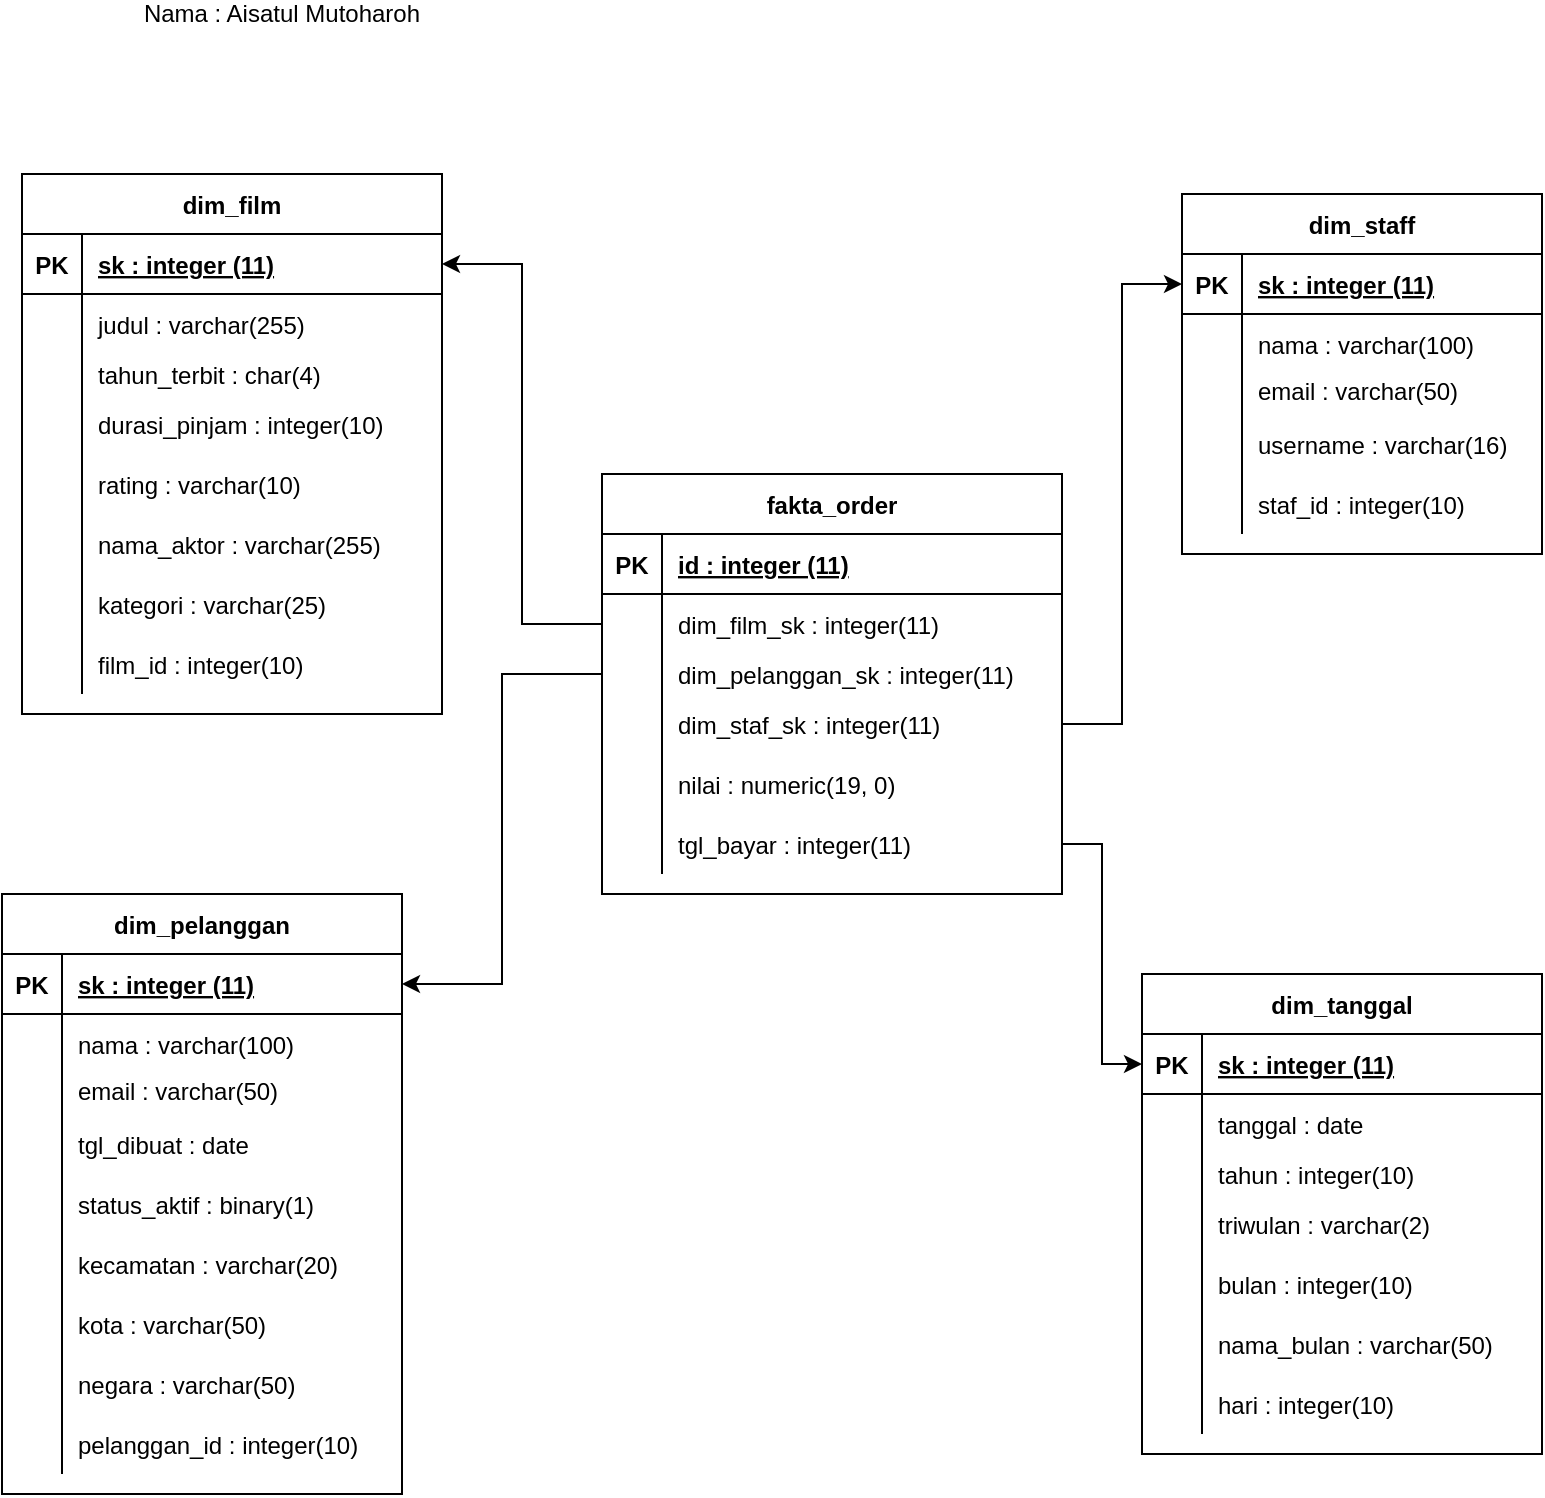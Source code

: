 <mxfile version="13.9.7" type="device"><diagram id="pVHG0COADs19fyNfU8eu" name="Page-1"><mxGraphModel dx="868" dy="463" grid="1" gridSize="10" guides="1" tooltips="1" connect="1" arrows="1" fold="1" page="1" pageScale="1" pageWidth="850" pageHeight="1100" math="0" shadow="0"><root><mxCell id="0"/><mxCell id="1" parent="0"/><mxCell id="FwsJBWVBoH8Nv9oEGIIZ-1" value="dim_staff" style="shape=table;startSize=30;container=1;collapsible=1;childLayout=tableLayout;fixedRows=1;rowLines=0;fontStyle=1;align=center;resizeLast=1;" parent="1" vertex="1"><mxGeometry x="640" y="210" width="180" height="180" as="geometry"/></mxCell><mxCell id="FwsJBWVBoH8Nv9oEGIIZ-2" value="" style="shape=partialRectangle;collapsible=0;dropTarget=0;pointerEvents=0;fillColor=none;top=0;left=0;bottom=1;right=0;points=[[0,0.5],[1,0.5]];portConstraint=eastwest;" parent="FwsJBWVBoH8Nv9oEGIIZ-1" vertex="1"><mxGeometry y="30" width="180" height="30" as="geometry"/></mxCell><mxCell id="FwsJBWVBoH8Nv9oEGIIZ-3" value="PK" style="shape=partialRectangle;connectable=0;fillColor=none;top=0;left=0;bottom=0;right=0;fontStyle=1;overflow=hidden;" parent="FwsJBWVBoH8Nv9oEGIIZ-2" vertex="1"><mxGeometry width="30" height="30" as="geometry"/></mxCell><mxCell id="FwsJBWVBoH8Nv9oEGIIZ-4" value="sk : integer (11)" style="shape=partialRectangle;connectable=0;fillColor=none;top=0;left=0;bottom=0;right=0;align=left;spacingLeft=6;fontStyle=5;overflow=hidden;" parent="FwsJBWVBoH8Nv9oEGIIZ-2" vertex="1"><mxGeometry x="30" width="150" height="30" as="geometry"/></mxCell><mxCell id="FwsJBWVBoH8Nv9oEGIIZ-5" value="" style="shape=partialRectangle;collapsible=0;dropTarget=0;pointerEvents=0;fillColor=none;top=0;left=0;bottom=0;right=0;points=[[0,0.5],[1,0.5]];portConstraint=eastwest;" parent="FwsJBWVBoH8Nv9oEGIIZ-1" vertex="1"><mxGeometry y="60" width="180" height="30" as="geometry"/></mxCell><mxCell id="FwsJBWVBoH8Nv9oEGIIZ-6" value="" style="shape=partialRectangle;connectable=0;fillColor=none;top=0;left=0;bottom=0;right=0;editable=1;overflow=hidden;" parent="FwsJBWVBoH8Nv9oEGIIZ-5" vertex="1"><mxGeometry width="30" height="30" as="geometry"/></mxCell><mxCell id="FwsJBWVBoH8Nv9oEGIIZ-7" value="nama : varchar(100)" style="shape=partialRectangle;connectable=0;fillColor=none;top=0;left=0;bottom=0;right=0;align=left;spacingLeft=6;overflow=hidden;" parent="FwsJBWVBoH8Nv9oEGIIZ-5" vertex="1"><mxGeometry x="30" width="150" height="30" as="geometry"/></mxCell><mxCell id="FwsJBWVBoH8Nv9oEGIIZ-8" value="" style="shape=partialRectangle;collapsible=0;dropTarget=0;pointerEvents=0;fillColor=none;top=0;left=0;bottom=0;right=0;points=[[0,0.5],[1,0.5]];portConstraint=eastwest;" parent="FwsJBWVBoH8Nv9oEGIIZ-1" vertex="1"><mxGeometry y="90" width="180" height="20" as="geometry"/></mxCell><mxCell id="FwsJBWVBoH8Nv9oEGIIZ-9" value="" style="shape=partialRectangle;connectable=0;fillColor=none;top=0;left=0;bottom=0;right=0;editable=1;overflow=hidden;" parent="FwsJBWVBoH8Nv9oEGIIZ-8" vertex="1"><mxGeometry width="30" height="20" as="geometry"/></mxCell><mxCell id="FwsJBWVBoH8Nv9oEGIIZ-10" value="email : varchar(50)&#10; " style="shape=partialRectangle;connectable=0;fillColor=none;top=0;left=0;bottom=0;right=0;align=left;spacingLeft=6;overflow=hidden;" parent="FwsJBWVBoH8Nv9oEGIIZ-8" vertex="1"><mxGeometry x="30" width="150" height="20" as="geometry"/></mxCell><mxCell id="FwsJBWVBoH8Nv9oEGIIZ-11" value="" style="shape=partialRectangle;collapsible=0;dropTarget=0;pointerEvents=0;fillColor=none;top=0;left=0;bottom=0;right=0;points=[[0,0.5],[1,0.5]];portConstraint=eastwest;" parent="FwsJBWVBoH8Nv9oEGIIZ-1" vertex="1"><mxGeometry y="110" width="180" height="30" as="geometry"/></mxCell><mxCell id="FwsJBWVBoH8Nv9oEGIIZ-12" value="" style="shape=partialRectangle;connectable=0;fillColor=none;top=0;left=0;bottom=0;right=0;editable=1;overflow=hidden;" parent="FwsJBWVBoH8Nv9oEGIIZ-11" vertex="1"><mxGeometry width="30" height="30" as="geometry"/></mxCell><mxCell id="FwsJBWVBoH8Nv9oEGIIZ-13" value="username : varchar(16)" style="shape=partialRectangle;connectable=0;fillColor=none;top=0;left=0;bottom=0;right=0;align=left;spacingLeft=6;overflow=hidden;" parent="FwsJBWVBoH8Nv9oEGIIZ-11" vertex="1"><mxGeometry x="30" width="150" height="30" as="geometry"/></mxCell><mxCell id="FwsJBWVBoH8Nv9oEGIIZ-14" value="" style="shape=partialRectangle;collapsible=0;dropTarget=0;pointerEvents=0;fillColor=none;top=0;left=0;bottom=0;right=0;points=[[0,0.5],[1,0.5]];portConstraint=eastwest;" parent="FwsJBWVBoH8Nv9oEGIIZ-1" vertex="1"><mxGeometry y="140" width="180" height="30" as="geometry"/></mxCell><mxCell id="FwsJBWVBoH8Nv9oEGIIZ-15" value="" style="shape=partialRectangle;connectable=0;fillColor=none;top=0;left=0;bottom=0;right=0;editable=1;overflow=hidden;" parent="FwsJBWVBoH8Nv9oEGIIZ-14" vertex="1"><mxGeometry width="30" height="30" as="geometry"/></mxCell><mxCell id="FwsJBWVBoH8Nv9oEGIIZ-16" value="staf_id : integer(10)" style="shape=partialRectangle;connectable=0;fillColor=none;top=0;left=0;bottom=0;right=0;align=left;spacingLeft=6;overflow=hidden;" parent="FwsJBWVBoH8Nv9oEGIIZ-14" vertex="1"><mxGeometry x="30" width="150" height="30" as="geometry"/></mxCell><mxCell id="FwsJBWVBoH8Nv9oEGIIZ-17" value="dim_pelanggan" style="shape=table;startSize=30;container=1;collapsible=1;childLayout=tableLayout;fixedRows=1;rowLines=0;fontStyle=1;align=center;resizeLast=1;" parent="1" vertex="1"><mxGeometry x="50" y="560" width="200" height="300" as="geometry"/></mxCell><mxCell id="FwsJBWVBoH8Nv9oEGIIZ-18" value="" style="shape=partialRectangle;collapsible=0;dropTarget=0;pointerEvents=0;fillColor=none;top=0;left=0;bottom=1;right=0;points=[[0,0.5],[1,0.5]];portConstraint=eastwest;" parent="FwsJBWVBoH8Nv9oEGIIZ-17" vertex="1"><mxGeometry y="30" width="200" height="30" as="geometry"/></mxCell><mxCell id="FwsJBWVBoH8Nv9oEGIIZ-19" value="PK" style="shape=partialRectangle;connectable=0;fillColor=none;top=0;left=0;bottom=0;right=0;fontStyle=1;overflow=hidden;" parent="FwsJBWVBoH8Nv9oEGIIZ-18" vertex="1"><mxGeometry width="30" height="30" as="geometry"/></mxCell><mxCell id="FwsJBWVBoH8Nv9oEGIIZ-20" value="sk : integer (11)" style="shape=partialRectangle;connectable=0;fillColor=none;top=0;left=0;bottom=0;right=0;align=left;spacingLeft=6;fontStyle=5;overflow=hidden;" parent="FwsJBWVBoH8Nv9oEGIIZ-18" vertex="1"><mxGeometry x="30" width="170" height="30" as="geometry"/></mxCell><mxCell id="FwsJBWVBoH8Nv9oEGIIZ-21" value="" style="shape=partialRectangle;collapsible=0;dropTarget=0;pointerEvents=0;fillColor=none;top=0;left=0;bottom=0;right=0;points=[[0,0.5],[1,0.5]];portConstraint=eastwest;" parent="FwsJBWVBoH8Nv9oEGIIZ-17" vertex="1"><mxGeometry y="60" width="200" height="30" as="geometry"/></mxCell><mxCell id="FwsJBWVBoH8Nv9oEGIIZ-22" value="" style="shape=partialRectangle;connectable=0;fillColor=none;top=0;left=0;bottom=0;right=0;editable=1;overflow=hidden;" parent="FwsJBWVBoH8Nv9oEGIIZ-21" vertex="1"><mxGeometry width="30" height="30" as="geometry"/></mxCell><mxCell id="FwsJBWVBoH8Nv9oEGIIZ-23" value="nama : varchar(100)" style="shape=partialRectangle;connectable=0;fillColor=none;top=0;left=0;bottom=0;right=0;align=left;spacingLeft=6;overflow=hidden;" parent="FwsJBWVBoH8Nv9oEGIIZ-21" vertex="1"><mxGeometry x="30" width="170" height="30" as="geometry"/></mxCell><mxCell id="FwsJBWVBoH8Nv9oEGIIZ-24" value="" style="shape=partialRectangle;collapsible=0;dropTarget=0;pointerEvents=0;fillColor=none;top=0;left=0;bottom=0;right=0;points=[[0,0.5],[1,0.5]];portConstraint=eastwest;" parent="FwsJBWVBoH8Nv9oEGIIZ-17" vertex="1"><mxGeometry y="90" width="200" height="20" as="geometry"/></mxCell><mxCell id="FwsJBWVBoH8Nv9oEGIIZ-25" value="" style="shape=partialRectangle;connectable=0;fillColor=none;top=0;left=0;bottom=0;right=0;editable=1;overflow=hidden;" parent="FwsJBWVBoH8Nv9oEGIIZ-24" vertex="1"><mxGeometry width="30" height="20" as="geometry"/></mxCell><mxCell id="FwsJBWVBoH8Nv9oEGIIZ-26" value="email : varchar(50)&#10; " style="shape=partialRectangle;connectable=0;fillColor=none;top=0;left=0;bottom=0;right=0;align=left;spacingLeft=6;overflow=hidden;" parent="FwsJBWVBoH8Nv9oEGIIZ-24" vertex="1"><mxGeometry x="30" width="170" height="20" as="geometry"/></mxCell><mxCell id="FwsJBWVBoH8Nv9oEGIIZ-27" value="" style="shape=partialRectangle;collapsible=0;dropTarget=0;pointerEvents=0;fillColor=none;top=0;left=0;bottom=0;right=0;points=[[0,0.5],[1,0.5]];portConstraint=eastwest;" parent="FwsJBWVBoH8Nv9oEGIIZ-17" vertex="1"><mxGeometry y="110" width="200" height="30" as="geometry"/></mxCell><mxCell id="FwsJBWVBoH8Nv9oEGIIZ-28" value="" style="shape=partialRectangle;connectable=0;fillColor=none;top=0;left=0;bottom=0;right=0;editable=1;overflow=hidden;" parent="FwsJBWVBoH8Nv9oEGIIZ-27" vertex="1"><mxGeometry width="30" height="30" as="geometry"/></mxCell><mxCell id="FwsJBWVBoH8Nv9oEGIIZ-29" value="tgl_dibuat : date" style="shape=partialRectangle;connectable=0;fillColor=none;top=0;left=0;bottom=0;right=0;align=left;spacingLeft=6;overflow=hidden;" parent="FwsJBWVBoH8Nv9oEGIIZ-27" vertex="1"><mxGeometry x="30" width="170" height="30" as="geometry"/></mxCell><mxCell id="FwsJBWVBoH8Nv9oEGIIZ-30" value="" style="shape=partialRectangle;collapsible=0;dropTarget=0;pointerEvents=0;fillColor=none;top=0;left=0;bottom=0;right=0;points=[[0,0.5],[1,0.5]];portConstraint=eastwest;" parent="FwsJBWVBoH8Nv9oEGIIZ-17" vertex="1"><mxGeometry y="140" width="200" height="30" as="geometry"/></mxCell><mxCell id="FwsJBWVBoH8Nv9oEGIIZ-31" value="" style="shape=partialRectangle;connectable=0;fillColor=none;top=0;left=0;bottom=0;right=0;editable=1;overflow=hidden;" parent="FwsJBWVBoH8Nv9oEGIIZ-30" vertex="1"><mxGeometry width="30" height="30" as="geometry"/></mxCell><mxCell id="FwsJBWVBoH8Nv9oEGIIZ-32" value="status_aktif : binary(1)" style="shape=partialRectangle;connectable=0;fillColor=none;top=0;left=0;bottom=0;right=0;align=left;spacingLeft=6;overflow=hidden;" parent="FwsJBWVBoH8Nv9oEGIIZ-30" vertex="1"><mxGeometry x="30" width="170" height="30" as="geometry"/></mxCell><mxCell id="FwsJBWVBoH8Nv9oEGIIZ-33" value="" style="shape=partialRectangle;collapsible=0;dropTarget=0;pointerEvents=0;fillColor=none;top=0;left=0;bottom=0;right=0;points=[[0,0.5],[1,0.5]];portConstraint=eastwest;" parent="FwsJBWVBoH8Nv9oEGIIZ-17" vertex="1"><mxGeometry y="170" width="200" height="30" as="geometry"/></mxCell><mxCell id="FwsJBWVBoH8Nv9oEGIIZ-34" value="" style="shape=partialRectangle;connectable=0;fillColor=none;top=0;left=0;bottom=0;right=0;editable=1;overflow=hidden;" parent="FwsJBWVBoH8Nv9oEGIIZ-33" vertex="1"><mxGeometry width="30" height="30" as="geometry"/></mxCell><mxCell id="FwsJBWVBoH8Nv9oEGIIZ-35" value="kecamatan : varchar(20)" style="shape=partialRectangle;connectable=0;fillColor=none;top=0;left=0;bottom=0;right=0;align=left;spacingLeft=6;overflow=hidden;" parent="FwsJBWVBoH8Nv9oEGIIZ-33" vertex="1"><mxGeometry x="30" width="170" height="30" as="geometry"/></mxCell><mxCell id="FwsJBWVBoH8Nv9oEGIIZ-36" value="" style="shape=partialRectangle;collapsible=0;dropTarget=0;pointerEvents=0;fillColor=none;top=0;left=0;bottom=0;right=0;points=[[0,0.5],[1,0.5]];portConstraint=eastwest;" parent="FwsJBWVBoH8Nv9oEGIIZ-17" vertex="1"><mxGeometry y="200" width="200" height="30" as="geometry"/></mxCell><mxCell id="FwsJBWVBoH8Nv9oEGIIZ-37" value="" style="shape=partialRectangle;connectable=0;fillColor=none;top=0;left=0;bottom=0;right=0;editable=1;overflow=hidden;" parent="FwsJBWVBoH8Nv9oEGIIZ-36" vertex="1"><mxGeometry width="30" height="30" as="geometry"/></mxCell><mxCell id="FwsJBWVBoH8Nv9oEGIIZ-38" value="kota : varchar(50)" style="shape=partialRectangle;connectable=0;fillColor=none;top=0;left=0;bottom=0;right=0;align=left;spacingLeft=6;overflow=hidden;" parent="FwsJBWVBoH8Nv9oEGIIZ-36" vertex="1"><mxGeometry x="30" width="170" height="30" as="geometry"/></mxCell><mxCell id="FwsJBWVBoH8Nv9oEGIIZ-39" value="" style="shape=partialRectangle;collapsible=0;dropTarget=0;pointerEvents=0;fillColor=none;top=0;left=0;bottom=0;right=0;points=[[0,0.5],[1,0.5]];portConstraint=eastwest;" parent="FwsJBWVBoH8Nv9oEGIIZ-17" vertex="1"><mxGeometry y="230" width="200" height="30" as="geometry"/></mxCell><mxCell id="FwsJBWVBoH8Nv9oEGIIZ-40" value="" style="shape=partialRectangle;connectable=0;fillColor=none;top=0;left=0;bottom=0;right=0;editable=1;overflow=hidden;" parent="FwsJBWVBoH8Nv9oEGIIZ-39" vertex="1"><mxGeometry width="30" height="30" as="geometry"/></mxCell><mxCell id="FwsJBWVBoH8Nv9oEGIIZ-41" value="negara : varchar(50)" style="shape=partialRectangle;connectable=0;fillColor=none;top=0;left=0;bottom=0;right=0;align=left;spacingLeft=6;overflow=hidden;" parent="FwsJBWVBoH8Nv9oEGIIZ-39" vertex="1"><mxGeometry x="30" width="170" height="30" as="geometry"/></mxCell><mxCell id="FwsJBWVBoH8Nv9oEGIIZ-42" value="" style="shape=partialRectangle;collapsible=0;dropTarget=0;pointerEvents=0;fillColor=none;top=0;left=0;bottom=0;right=0;points=[[0,0.5],[1,0.5]];portConstraint=eastwest;" parent="FwsJBWVBoH8Nv9oEGIIZ-17" vertex="1"><mxGeometry y="260" width="200" height="30" as="geometry"/></mxCell><mxCell id="FwsJBWVBoH8Nv9oEGIIZ-43" value="" style="shape=partialRectangle;connectable=0;fillColor=none;top=0;left=0;bottom=0;right=0;editable=1;overflow=hidden;" parent="FwsJBWVBoH8Nv9oEGIIZ-42" vertex="1"><mxGeometry width="30" height="30" as="geometry"/></mxCell><mxCell id="FwsJBWVBoH8Nv9oEGIIZ-44" value="pelanggan_id : integer(10) " style="shape=partialRectangle;connectable=0;fillColor=none;top=0;left=0;bottom=0;right=0;align=left;spacingLeft=6;overflow=hidden;" parent="FwsJBWVBoH8Nv9oEGIIZ-42" vertex="1"><mxGeometry x="30" width="170" height="30" as="geometry"/></mxCell><mxCell id="FwsJBWVBoH8Nv9oEGIIZ-74" value="dim_tanggal" style="shape=table;startSize=30;container=1;collapsible=1;childLayout=tableLayout;fixedRows=1;rowLines=0;fontStyle=1;align=center;resizeLast=1;" parent="1" vertex="1"><mxGeometry x="620" y="600" width="200" height="240" as="geometry"/></mxCell><mxCell id="FwsJBWVBoH8Nv9oEGIIZ-75" value="" style="shape=partialRectangle;collapsible=0;dropTarget=0;pointerEvents=0;fillColor=none;top=0;left=0;bottom=1;right=0;points=[[0,0.5],[1,0.5]];portConstraint=eastwest;" parent="FwsJBWVBoH8Nv9oEGIIZ-74" vertex="1"><mxGeometry y="30" width="200" height="30" as="geometry"/></mxCell><mxCell id="FwsJBWVBoH8Nv9oEGIIZ-76" value="PK" style="shape=partialRectangle;connectable=0;fillColor=none;top=0;left=0;bottom=0;right=0;fontStyle=1;overflow=hidden;" parent="FwsJBWVBoH8Nv9oEGIIZ-75" vertex="1"><mxGeometry width="30" height="30" as="geometry"/></mxCell><mxCell id="FwsJBWVBoH8Nv9oEGIIZ-77" value="sk : integer (11)" style="shape=partialRectangle;connectable=0;fillColor=none;top=0;left=0;bottom=0;right=0;align=left;spacingLeft=6;fontStyle=5;overflow=hidden;" parent="FwsJBWVBoH8Nv9oEGIIZ-75" vertex="1"><mxGeometry x="30" width="170" height="30" as="geometry"/></mxCell><mxCell id="FwsJBWVBoH8Nv9oEGIIZ-78" value="" style="shape=partialRectangle;collapsible=0;dropTarget=0;pointerEvents=0;fillColor=none;top=0;left=0;bottom=0;right=0;points=[[0,0.5],[1,0.5]];portConstraint=eastwest;" parent="FwsJBWVBoH8Nv9oEGIIZ-74" vertex="1"><mxGeometry y="60" width="200" height="30" as="geometry"/></mxCell><mxCell id="FwsJBWVBoH8Nv9oEGIIZ-79" value="" style="shape=partialRectangle;connectable=0;fillColor=none;top=0;left=0;bottom=0;right=0;editable=1;overflow=hidden;" parent="FwsJBWVBoH8Nv9oEGIIZ-78" vertex="1"><mxGeometry width="30" height="30" as="geometry"/></mxCell><mxCell id="FwsJBWVBoH8Nv9oEGIIZ-80" value="tanggal : date" style="shape=partialRectangle;connectable=0;fillColor=none;top=0;left=0;bottom=0;right=0;align=left;spacingLeft=6;overflow=hidden;" parent="FwsJBWVBoH8Nv9oEGIIZ-78" vertex="1"><mxGeometry x="30" width="170" height="30" as="geometry"/></mxCell><mxCell id="FwsJBWVBoH8Nv9oEGIIZ-81" value="" style="shape=partialRectangle;collapsible=0;dropTarget=0;pointerEvents=0;fillColor=none;top=0;left=0;bottom=0;right=0;points=[[0,0.5],[1,0.5]];portConstraint=eastwest;" parent="FwsJBWVBoH8Nv9oEGIIZ-74" vertex="1"><mxGeometry y="90" width="200" height="20" as="geometry"/></mxCell><mxCell id="FwsJBWVBoH8Nv9oEGIIZ-82" value="" style="shape=partialRectangle;connectable=0;fillColor=none;top=0;left=0;bottom=0;right=0;editable=1;overflow=hidden;" parent="FwsJBWVBoH8Nv9oEGIIZ-81" vertex="1"><mxGeometry width="30" height="20" as="geometry"/></mxCell><mxCell id="FwsJBWVBoH8Nv9oEGIIZ-83" value="tahun : integer(10)" style="shape=partialRectangle;connectable=0;fillColor=none;top=0;left=0;bottom=0;right=0;align=left;spacingLeft=6;overflow=hidden;" parent="FwsJBWVBoH8Nv9oEGIIZ-81" vertex="1"><mxGeometry x="30" width="170" height="20" as="geometry"/></mxCell><mxCell id="FwsJBWVBoH8Nv9oEGIIZ-84" value="" style="shape=partialRectangle;collapsible=0;dropTarget=0;pointerEvents=0;fillColor=none;top=0;left=0;bottom=0;right=0;points=[[0,0.5],[1,0.5]];portConstraint=eastwest;" parent="FwsJBWVBoH8Nv9oEGIIZ-74" vertex="1"><mxGeometry y="110" width="200" height="30" as="geometry"/></mxCell><mxCell id="FwsJBWVBoH8Nv9oEGIIZ-85" value="" style="shape=partialRectangle;connectable=0;fillColor=none;top=0;left=0;bottom=0;right=0;editable=1;overflow=hidden;" parent="FwsJBWVBoH8Nv9oEGIIZ-84" vertex="1"><mxGeometry width="30" height="30" as="geometry"/></mxCell><mxCell id="FwsJBWVBoH8Nv9oEGIIZ-86" value="triwulan : varchar(2)" style="shape=partialRectangle;connectable=0;fillColor=none;top=0;left=0;bottom=0;right=0;align=left;spacingLeft=6;overflow=hidden;" parent="FwsJBWVBoH8Nv9oEGIIZ-84" vertex="1"><mxGeometry x="30" width="170" height="30" as="geometry"/></mxCell><mxCell id="FwsJBWVBoH8Nv9oEGIIZ-87" value="" style="shape=partialRectangle;collapsible=0;dropTarget=0;pointerEvents=0;fillColor=none;top=0;left=0;bottom=0;right=0;points=[[0,0.5],[1,0.5]];portConstraint=eastwest;" parent="FwsJBWVBoH8Nv9oEGIIZ-74" vertex="1"><mxGeometry y="140" width="200" height="30" as="geometry"/></mxCell><mxCell id="FwsJBWVBoH8Nv9oEGIIZ-88" value="" style="shape=partialRectangle;connectable=0;fillColor=none;top=0;left=0;bottom=0;right=0;editable=1;overflow=hidden;" parent="FwsJBWVBoH8Nv9oEGIIZ-87" vertex="1"><mxGeometry width="30" height="30" as="geometry"/></mxCell><mxCell id="FwsJBWVBoH8Nv9oEGIIZ-89" value="bulan : integer(10)" style="shape=partialRectangle;connectable=0;fillColor=none;top=0;left=0;bottom=0;right=0;align=left;spacingLeft=6;overflow=hidden;" parent="FwsJBWVBoH8Nv9oEGIIZ-87" vertex="1"><mxGeometry x="30" width="170" height="30" as="geometry"/></mxCell><mxCell id="FwsJBWVBoH8Nv9oEGIIZ-90" value="" style="shape=partialRectangle;collapsible=0;dropTarget=0;pointerEvents=0;fillColor=none;top=0;left=0;bottom=0;right=0;points=[[0,0.5],[1,0.5]];portConstraint=eastwest;" parent="FwsJBWVBoH8Nv9oEGIIZ-74" vertex="1"><mxGeometry y="170" width="200" height="30" as="geometry"/></mxCell><mxCell id="FwsJBWVBoH8Nv9oEGIIZ-91" value="" style="shape=partialRectangle;connectable=0;fillColor=none;top=0;left=0;bottom=0;right=0;editable=1;overflow=hidden;" parent="FwsJBWVBoH8Nv9oEGIIZ-90" vertex="1"><mxGeometry width="30" height="30" as="geometry"/></mxCell><mxCell id="FwsJBWVBoH8Nv9oEGIIZ-92" value="nama_bulan : varchar(50)" style="shape=partialRectangle;connectable=0;fillColor=none;top=0;left=0;bottom=0;right=0;align=left;spacingLeft=6;overflow=hidden;" parent="FwsJBWVBoH8Nv9oEGIIZ-90" vertex="1"><mxGeometry x="30" width="170" height="30" as="geometry"/></mxCell><mxCell id="FwsJBWVBoH8Nv9oEGIIZ-93" value="" style="shape=partialRectangle;collapsible=0;dropTarget=0;pointerEvents=0;fillColor=none;top=0;left=0;bottom=0;right=0;points=[[0,0.5],[1,0.5]];portConstraint=eastwest;" parent="FwsJBWVBoH8Nv9oEGIIZ-74" vertex="1"><mxGeometry y="200" width="200" height="30" as="geometry"/></mxCell><mxCell id="FwsJBWVBoH8Nv9oEGIIZ-94" value="" style="shape=partialRectangle;connectable=0;fillColor=none;top=0;left=0;bottom=0;right=0;editable=1;overflow=hidden;" parent="FwsJBWVBoH8Nv9oEGIIZ-93" vertex="1"><mxGeometry width="30" height="30" as="geometry"/></mxCell><mxCell id="FwsJBWVBoH8Nv9oEGIIZ-95" value="hari : integer(10)" style="shape=partialRectangle;connectable=0;fillColor=none;top=0;left=0;bottom=0;right=0;align=left;spacingLeft=6;overflow=hidden;" parent="FwsJBWVBoH8Nv9oEGIIZ-93" vertex="1"><mxGeometry x="30" width="170" height="30" as="geometry"/></mxCell><mxCell id="FwsJBWVBoH8Nv9oEGIIZ-96" value="dim_film" style="shape=table;startSize=30;container=1;collapsible=1;childLayout=tableLayout;fixedRows=1;rowLines=0;fontStyle=1;align=center;resizeLast=1;" parent="1" vertex="1"><mxGeometry x="60" y="200" width="210" height="270" as="geometry"/></mxCell><mxCell id="FwsJBWVBoH8Nv9oEGIIZ-97" value="" style="shape=partialRectangle;collapsible=0;dropTarget=0;pointerEvents=0;fillColor=none;top=0;left=0;bottom=1;right=0;points=[[0,0.5],[1,0.5]];portConstraint=eastwest;" parent="FwsJBWVBoH8Nv9oEGIIZ-96" vertex="1"><mxGeometry y="30" width="210" height="30" as="geometry"/></mxCell><mxCell id="FwsJBWVBoH8Nv9oEGIIZ-98" value="PK" style="shape=partialRectangle;connectable=0;fillColor=none;top=0;left=0;bottom=0;right=0;fontStyle=1;overflow=hidden;" parent="FwsJBWVBoH8Nv9oEGIIZ-97" vertex="1"><mxGeometry width="30" height="30" as="geometry"/></mxCell><mxCell id="FwsJBWVBoH8Nv9oEGIIZ-99" value="sk : integer (11)" style="shape=partialRectangle;connectable=0;fillColor=none;top=0;left=0;bottom=0;right=0;align=left;spacingLeft=6;fontStyle=5;overflow=hidden;" parent="FwsJBWVBoH8Nv9oEGIIZ-97" vertex="1"><mxGeometry x="30" width="180" height="30" as="geometry"/></mxCell><mxCell id="FwsJBWVBoH8Nv9oEGIIZ-100" value="" style="shape=partialRectangle;collapsible=0;dropTarget=0;pointerEvents=0;fillColor=none;top=0;left=0;bottom=0;right=0;points=[[0,0.5],[1,0.5]];portConstraint=eastwest;" parent="FwsJBWVBoH8Nv9oEGIIZ-96" vertex="1"><mxGeometry y="60" width="210" height="30" as="geometry"/></mxCell><mxCell id="FwsJBWVBoH8Nv9oEGIIZ-101" value="" style="shape=partialRectangle;connectable=0;fillColor=none;top=0;left=0;bottom=0;right=0;editable=1;overflow=hidden;" parent="FwsJBWVBoH8Nv9oEGIIZ-100" vertex="1"><mxGeometry width="30" height="30" as="geometry"/></mxCell><mxCell id="FwsJBWVBoH8Nv9oEGIIZ-102" value="judul : varchar(255)" style="shape=partialRectangle;connectable=0;fillColor=none;top=0;left=0;bottom=0;right=0;align=left;spacingLeft=6;overflow=hidden;" parent="FwsJBWVBoH8Nv9oEGIIZ-100" vertex="1"><mxGeometry x="30" width="180" height="30" as="geometry"/></mxCell><mxCell id="FwsJBWVBoH8Nv9oEGIIZ-103" value="" style="shape=partialRectangle;collapsible=0;dropTarget=0;pointerEvents=0;fillColor=none;top=0;left=0;bottom=0;right=0;points=[[0,0.5],[1,0.5]];portConstraint=eastwest;" parent="FwsJBWVBoH8Nv9oEGIIZ-96" vertex="1"><mxGeometry y="90" width="210" height="20" as="geometry"/></mxCell><mxCell id="FwsJBWVBoH8Nv9oEGIIZ-104" value="" style="shape=partialRectangle;connectable=0;fillColor=none;top=0;left=0;bottom=0;right=0;editable=1;overflow=hidden;" parent="FwsJBWVBoH8Nv9oEGIIZ-103" vertex="1"><mxGeometry width="30" height="20" as="geometry"/></mxCell><mxCell id="FwsJBWVBoH8Nv9oEGIIZ-105" value="tahun_terbit : char(4)" style="shape=partialRectangle;connectable=0;fillColor=none;top=0;left=0;bottom=0;right=0;align=left;spacingLeft=6;overflow=hidden;" parent="FwsJBWVBoH8Nv9oEGIIZ-103" vertex="1"><mxGeometry x="30" width="180" height="20" as="geometry"/></mxCell><mxCell id="FwsJBWVBoH8Nv9oEGIIZ-106" value="" style="shape=partialRectangle;collapsible=0;dropTarget=0;pointerEvents=0;fillColor=none;top=0;left=0;bottom=0;right=0;points=[[0,0.5],[1,0.5]];portConstraint=eastwest;" parent="FwsJBWVBoH8Nv9oEGIIZ-96" vertex="1"><mxGeometry y="110" width="210" height="30" as="geometry"/></mxCell><mxCell id="FwsJBWVBoH8Nv9oEGIIZ-107" value="" style="shape=partialRectangle;connectable=0;fillColor=none;top=0;left=0;bottom=0;right=0;editable=1;overflow=hidden;" parent="FwsJBWVBoH8Nv9oEGIIZ-106" vertex="1"><mxGeometry width="30" height="30" as="geometry"/></mxCell><mxCell id="FwsJBWVBoH8Nv9oEGIIZ-108" value="durasi_pinjam : integer(10)" style="shape=partialRectangle;connectable=0;fillColor=none;top=0;left=0;bottom=0;right=0;align=left;spacingLeft=6;overflow=hidden;" parent="FwsJBWVBoH8Nv9oEGIIZ-106" vertex="1"><mxGeometry x="30" width="180" height="30" as="geometry"/></mxCell><mxCell id="FwsJBWVBoH8Nv9oEGIIZ-109" value="" style="shape=partialRectangle;collapsible=0;dropTarget=0;pointerEvents=0;fillColor=none;top=0;left=0;bottom=0;right=0;points=[[0,0.5],[1,0.5]];portConstraint=eastwest;" parent="FwsJBWVBoH8Nv9oEGIIZ-96" vertex="1"><mxGeometry y="140" width="210" height="30" as="geometry"/></mxCell><mxCell id="FwsJBWVBoH8Nv9oEGIIZ-110" value="" style="shape=partialRectangle;connectable=0;fillColor=none;top=0;left=0;bottom=0;right=0;editable=1;overflow=hidden;" parent="FwsJBWVBoH8Nv9oEGIIZ-109" vertex="1"><mxGeometry width="30" height="30" as="geometry"/></mxCell><mxCell id="FwsJBWVBoH8Nv9oEGIIZ-111" value="rating : varchar(10)" style="shape=partialRectangle;connectable=0;fillColor=none;top=0;left=0;bottom=0;right=0;align=left;spacingLeft=6;overflow=hidden;" parent="FwsJBWVBoH8Nv9oEGIIZ-109" vertex="1"><mxGeometry x="30" width="180" height="30" as="geometry"/></mxCell><mxCell id="FwsJBWVBoH8Nv9oEGIIZ-112" value="" style="shape=partialRectangle;collapsible=0;dropTarget=0;pointerEvents=0;fillColor=none;top=0;left=0;bottom=0;right=0;points=[[0,0.5],[1,0.5]];portConstraint=eastwest;" parent="FwsJBWVBoH8Nv9oEGIIZ-96" vertex="1"><mxGeometry y="170" width="210" height="30" as="geometry"/></mxCell><mxCell id="FwsJBWVBoH8Nv9oEGIIZ-113" value="" style="shape=partialRectangle;connectable=0;fillColor=none;top=0;left=0;bottom=0;right=0;editable=1;overflow=hidden;" parent="FwsJBWVBoH8Nv9oEGIIZ-112" vertex="1"><mxGeometry width="30" height="30" as="geometry"/></mxCell><mxCell id="FwsJBWVBoH8Nv9oEGIIZ-114" value="nama_aktor : varchar(255)" style="shape=partialRectangle;connectable=0;fillColor=none;top=0;left=0;bottom=0;right=0;align=left;spacingLeft=6;overflow=hidden;" parent="FwsJBWVBoH8Nv9oEGIIZ-112" vertex="1"><mxGeometry x="30" width="180" height="30" as="geometry"/></mxCell><mxCell id="FwsJBWVBoH8Nv9oEGIIZ-115" value="" style="shape=partialRectangle;collapsible=0;dropTarget=0;pointerEvents=0;fillColor=none;top=0;left=0;bottom=0;right=0;points=[[0,0.5],[1,0.5]];portConstraint=eastwest;" parent="FwsJBWVBoH8Nv9oEGIIZ-96" vertex="1"><mxGeometry y="200" width="210" height="30" as="geometry"/></mxCell><mxCell id="FwsJBWVBoH8Nv9oEGIIZ-116" value="" style="shape=partialRectangle;connectable=0;fillColor=none;top=0;left=0;bottom=0;right=0;editable=1;overflow=hidden;" parent="FwsJBWVBoH8Nv9oEGIIZ-115" vertex="1"><mxGeometry width="30" height="30" as="geometry"/></mxCell><mxCell id="FwsJBWVBoH8Nv9oEGIIZ-117" value="kategori : varchar(25)" style="shape=partialRectangle;connectable=0;fillColor=none;top=0;left=0;bottom=0;right=0;align=left;spacingLeft=6;overflow=hidden;" parent="FwsJBWVBoH8Nv9oEGIIZ-115" vertex="1"><mxGeometry x="30" width="180" height="30" as="geometry"/></mxCell><mxCell id="FwsJBWVBoH8Nv9oEGIIZ-118" value="" style="shape=partialRectangle;collapsible=0;dropTarget=0;pointerEvents=0;fillColor=none;top=0;left=0;bottom=0;right=0;points=[[0,0.5],[1,0.5]];portConstraint=eastwest;" parent="FwsJBWVBoH8Nv9oEGIIZ-96" vertex="1"><mxGeometry y="230" width="210" height="30" as="geometry"/></mxCell><mxCell id="FwsJBWVBoH8Nv9oEGIIZ-119" value="" style="shape=partialRectangle;connectable=0;fillColor=none;top=0;left=0;bottom=0;right=0;editable=1;overflow=hidden;" parent="FwsJBWVBoH8Nv9oEGIIZ-118" vertex="1"><mxGeometry width="30" height="30" as="geometry"/></mxCell><mxCell id="FwsJBWVBoH8Nv9oEGIIZ-120" value="film_id : integer(10)" style="shape=partialRectangle;connectable=0;fillColor=none;top=0;left=0;bottom=0;right=0;align=left;spacingLeft=6;overflow=hidden;" parent="FwsJBWVBoH8Nv9oEGIIZ-118" vertex="1"><mxGeometry x="30" width="180" height="30" as="geometry"/></mxCell><mxCell id="FwsJBWVBoH8Nv9oEGIIZ-121" value="fakta_order" style="shape=table;startSize=30;container=1;collapsible=1;childLayout=tableLayout;fixedRows=1;rowLines=0;fontStyle=1;align=center;resizeLast=1;" parent="1" vertex="1"><mxGeometry x="350" y="350" width="230" height="210" as="geometry"/></mxCell><mxCell id="FwsJBWVBoH8Nv9oEGIIZ-122" value="" style="shape=partialRectangle;collapsible=0;dropTarget=0;pointerEvents=0;fillColor=none;top=0;left=0;bottom=1;right=0;points=[[0,0.5],[1,0.5]];portConstraint=eastwest;" parent="FwsJBWVBoH8Nv9oEGIIZ-121" vertex="1"><mxGeometry y="30" width="230" height="30" as="geometry"/></mxCell><mxCell id="FwsJBWVBoH8Nv9oEGIIZ-123" value="PK" style="shape=partialRectangle;connectable=0;fillColor=none;top=0;left=0;bottom=0;right=0;fontStyle=1;overflow=hidden;" parent="FwsJBWVBoH8Nv9oEGIIZ-122" vertex="1"><mxGeometry width="30" height="30" as="geometry"/></mxCell><mxCell id="FwsJBWVBoH8Nv9oEGIIZ-124" value="id : integer (11)" style="shape=partialRectangle;connectable=0;fillColor=none;top=0;left=0;bottom=0;right=0;align=left;spacingLeft=6;fontStyle=5;overflow=hidden;" parent="FwsJBWVBoH8Nv9oEGIIZ-122" vertex="1"><mxGeometry x="30" width="200" height="30" as="geometry"/></mxCell><mxCell id="3rByE_S0jjz8abOkillL-4" value="" style="shape=partialRectangle;collapsible=0;dropTarget=0;pointerEvents=0;fillColor=none;top=0;left=0;bottom=0;right=0;points=[[0,0.5],[1,0.5]];portConstraint=eastwest;" parent="FwsJBWVBoH8Nv9oEGIIZ-121" vertex="1"><mxGeometry y="60" width="230" height="30" as="geometry"/></mxCell><mxCell id="3rByE_S0jjz8abOkillL-5" value="" style="shape=partialRectangle;connectable=0;fillColor=none;top=0;left=0;bottom=0;right=0;editable=1;overflow=hidden;" parent="3rByE_S0jjz8abOkillL-4" vertex="1"><mxGeometry width="30" height="30" as="geometry"/></mxCell><mxCell id="3rByE_S0jjz8abOkillL-6" value="dim_film_sk : integer(11)" style="shape=partialRectangle;connectable=0;fillColor=none;top=0;left=0;bottom=0;right=0;align=left;spacingLeft=6;overflow=hidden;" parent="3rByE_S0jjz8abOkillL-4" vertex="1"><mxGeometry x="30" width="200" height="30" as="geometry"/></mxCell><mxCell id="FwsJBWVBoH8Nv9oEGIIZ-128" value="" style="shape=partialRectangle;collapsible=0;dropTarget=0;pointerEvents=0;fillColor=none;top=0;left=0;bottom=0;right=0;points=[[0,0.5],[1,0.5]];portConstraint=eastwest;" parent="FwsJBWVBoH8Nv9oEGIIZ-121" vertex="1"><mxGeometry y="90" width="230" height="20" as="geometry"/></mxCell><mxCell id="FwsJBWVBoH8Nv9oEGIIZ-129" value="" style="shape=partialRectangle;connectable=0;fillColor=none;top=0;left=0;bottom=0;right=0;editable=1;overflow=hidden;" parent="FwsJBWVBoH8Nv9oEGIIZ-128" vertex="1"><mxGeometry width="30" height="20" as="geometry"/></mxCell><mxCell id="FwsJBWVBoH8Nv9oEGIIZ-130" value="dim_pelanggan_sk : integer(11)" style="shape=partialRectangle;connectable=0;fillColor=none;top=0;left=0;bottom=0;right=0;align=left;spacingLeft=6;overflow=hidden;" parent="FwsJBWVBoH8Nv9oEGIIZ-128" vertex="1"><mxGeometry x="30" width="200" height="20" as="geometry"/></mxCell><mxCell id="FwsJBWVBoH8Nv9oEGIIZ-131" value="" style="shape=partialRectangle;collapsible=0;dropTarget=0;pointerEvents=0;fillColor=none;top=0;left=0;bottom=0;right=0;points=[[0,0.5],[1,0.5]];portConstraint=eastwest;" parent="FwsJBWVBoH8Nv9oEGIIZ-121" vertex="1"><mxGeometry y="110" width="230" height="30" as="geometry"/></mxCell><mxCell id="FwsJBWVBoH8Nv9oEGIIZ-132" value="" style="shape=partialRectangle;connectable=0;fillColor=none;top=0;left=0;bottom=0;right=0;editable=1;overflow=hidden;" parent="FwsJBWVBoH8Nv9oEGIIZ-131" vertex="1"><mxGeometry width="30" height="30" as="geometry"/></mxCell><mxCell id="FwsJBWVBoH8Nv9oEGIIZ-133" value="dim_staf_sk : integer(11) " style="shape=partialRectangle;connectable=0;fillColor=none;top=0;left=0;bottom=0;right=0;align=left;spacingLeft=6;overflow=hidden;" parent="FwsJBWVBoH8Nv9oEGIIZ-131" vertex="1"><mxGeometry x="30" width="200" height="30" as="geometry"/></mxCell><mxCell id="FwsJBWVBoH8Nv9oEGIIZ-134" value="" style="shape=partialRectangle;collapsible=0;dropTarget=0;pointerEvents=0;fillColor=none;top=0;left=0;bottom=0;right=0;points=[[0,0.5],[1,0.5]];portConstraint=eastwest;" parent="FwsJBWVBoH8Nv9oEGIIZ-121" vertex="1"><mxGeometry y="140" width="230" height="30" as="geometry"/></mxCell><mxCell id="FwsJBWVBoH8Nv9oEGIIZ-135" value="" style="shape=partialRectangle;connectable=0;fillColor=none;top=0;left=0;bottom=0;right=0;editable=1;overflow=hidden;" parent="FwsJBWVBoH8Nv9oEGIIZ-134" vertex="1"><mxGeometry width="30" height="30" as="geometry"/></mxCell><mxCell id="FwsJBWVBoH8Nv9oEGIIZ-136" value="nilai : numeric(19, 0)" style="shape=partialRectangle;connectable=0;fillColor=none;top=0;left=0;bottom=0;right=0;align=left;spacingLeft=6;overflow=hidden;" parent="FwsJBWVBoH8Nv9oEGIIZ-134" vertex="1"><mxGeometry x="30" width="200" height="30" as="geometry"/></mxCell><mxCell id="FwsJBWVBoH8Nv9oEGIIZ-137" value="" style="shape=partialRectangle;collapsible=0;dropTarget=0;pointerEvents=0;fillColor=none;top=0;left=0;bottom=0;right=0;points=[[0,0.5],[1,0.5]];portConstraint=eastwest;" parent="FwsJBWVBoH8Nv9oEGIIZ-121" vertex="1"><mxGeometry y="170" width="230" height="30" as="geometry"/></mxCell><mxCell id="FwsJBWVBoH8Nv9oEGIIZ-138" value="" style="shape=partialRectangle;connectable=0;fillColor=none;top=0;left=0;bottom=0;right=0;editable=1;overflow=hidden;" parent="FwsJBWVBoH8Nv9oEGIIZ-137" vertex="1"><mxGeometry width="30" height="30" as="geometry"/></mxCell><mxCell id="FwsJBWVBoH8Nv9oEGIIZ-139" value="tgl_bayar : integer(11)" style="shape=partialRectangle;connectable=0;fillColor=none;top=0;left=0;bottom=0;right=0;align=left;spacingLeft=6;overflow=hidden;" parent="FwsJBWVBoH8Nv9oEGIIZ-137" vertex="1"><mxGeometry x="30" width="200" height="30" as="geometry"/></mxCell><mxCell id="3rByE_S0jjz8abOkillL-7" style="edgeStyle=orthogonalEdgeStyle;rounded=0;orthogonalLoop=1;jettySize=auto;html=1;entryX=1;entryY=0.5;entryDx=0;entryDy=0;" parent="1" source="3rByE_S0jjz8abOkillL-4" target="FwsJBWVBoH8Nv9oEGIIZ-97" edge="1"><mxGeometry relative="1" as="geometry"/></mxCell><mxCell id="3rByE_S0jjz8abOkillL-11" style="edgeStyle=orthogonalEdgeStyle;rounded=0;orthogonalLoop=1;jettySize=auto;html=1;entryX=0;entryY=0.5;entryDx=0;entryDy=0;" parent="1" source="FwsJBWVBoH8Nv9oEGIIZ-131" target="FwsJBWVBoH8Nv9oEGIIZ-2" edge="1"><mxGeometry relative="1" as="geometry"/></mxCell><mxCell id="3rByE_S0jjz8abOkillL-12" style="edgeStyle=orthogonalEdgeStyle;rounded=0;orthogonalLoop=1;jettySize=auto;html=1;" parent="1" source="FwsJBWVBoH8Nv9oEGIIZ-128" target="FwsJBWVBoH8Nv9oEGIIZ-18" edge="1"><mxGeometry relative="1" as="geometry"/></mxCell><mxCell id="3rByE_S0jjz8abOkillL-13" style="edgeStyle=orthogonalEdgeStyle;rounded=0;orthogonalLoop=1;jettySize=auto;html=1;entryX=0;entryY=0.5;entryDx=0;entryDy=0;" parent="1" source="FwsJBWVBoH8Nv9oEGIIZ-137" target="FwsJBWVBoH8Nv9oEGIIZ-75" edge="1"><mxGeometry relative="1" as="geometry"/></mxCell><mxCell id="JS_ijxEfpFfs_g4LmC7o-1" value="Nama : Aisatul Mutoharoh" style="text;html=1;strokeColor=none;fillColor=none;align=center;verticalAlign=middle;whiteSpace=wrap;rounded=0;" vertex="1" parent="1"><mxGeometry x="90" y="120" width="200" as="geometry"/></mxCell></root></mxGraphModel></diagram></mxfile>